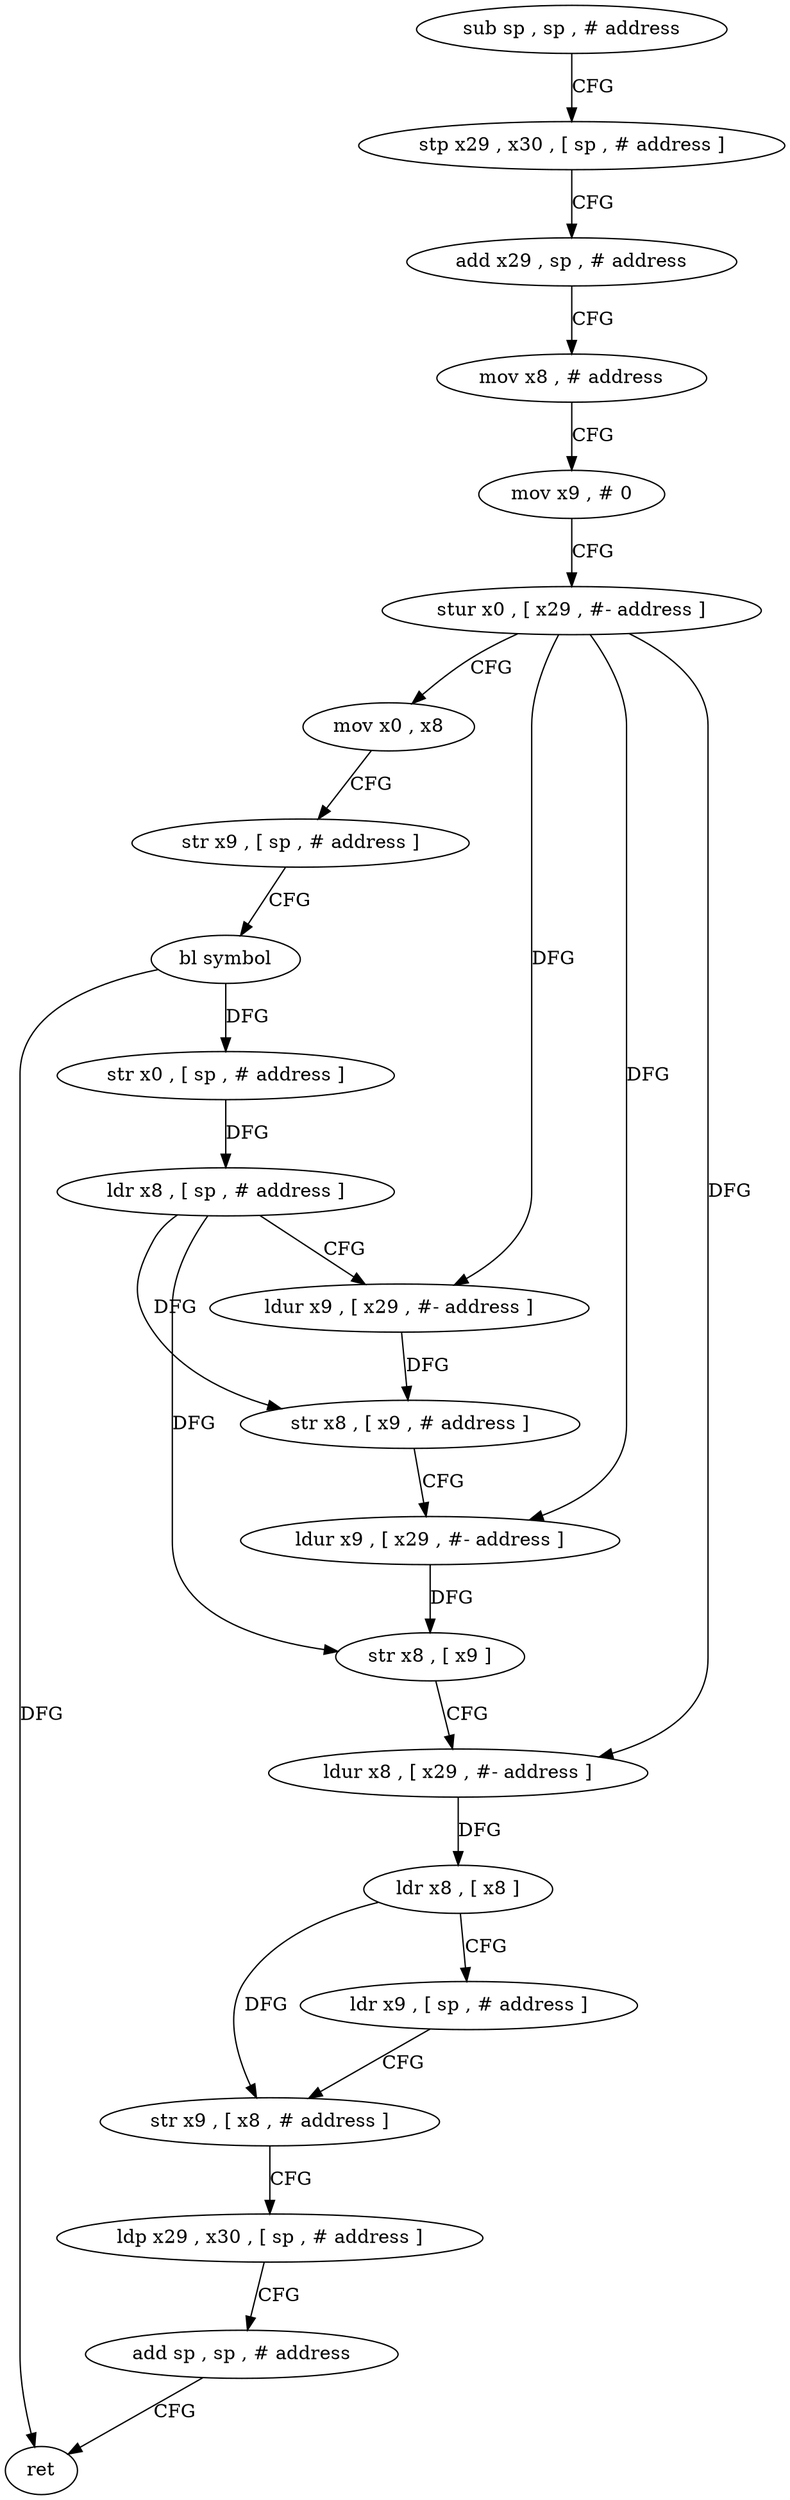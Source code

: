 digraph "func" {
"4203804" [label = "sub sp , sp , # address" ]
"4203808" [label = "stp x29 , x30 , [ sp , # address ]" ]
"4203812" [label = "add x29 , sp , # address" ]
"4203816" [label = "mov x8 , # address" ]
"4203820" [label = "mov x9 , # 0" ]
"4203824" [label = "stur x0 , [ x29 , #- address ]" ]
"4203828" [label = "mov x0 , x8" ]
"4203832" [label = "str x9 , [ sp , # address ]" ]
"4203836" [label = "bl symbol" ]
"4203840" [label = "str x0 , [ sp , # address ]" ]
"4203844" [label = "ldr x8 , [ sp , # address ]" ]
"4203848" [label = "ldur x9 , [ x29 , #- address ]" ]
"4203852" [label = "str x8 , [ x9 , # address ]" ]
"4203856" [label = "ldur x9 , [ x29 , #- address ]" ]
"4203860" [label = "str x8 , [ x9 ]" ]
"4203864" [label = "ldur x8 , [ x29 , #- address ]" ]
"4203868" [label = "ldr x8 , [ x8 ]" ]
"4203872" [label = "ldr x9 , [ sp , # address ]" ]
"4203876" [label = "str x9 , [ x8 , # address ]" ]
"4203880" [label = "ldp x29 , x30 , [ sp , # address ]" ]
"4203884" [label = "add sp , sp , # address" ]
"4203888" [label = "ret" ]
"4203804" -> "4203808" [ label = "CFG" ]
"4203808" -> "4203812" [ label = "CFG" ]
"4203812" -> "4203816" [ label = "CFG" ]
"4203816" -> "4203820" [ label = "CFG" ]
"4203820" -> "4203824" [ label = "CFG" ]
"4203824" -> "4203828" [ label = "CFG" ]
"4203824" -> "4203848" [ label = "DFG" ]
"4203824" -> "4203856" [ label = "DFG" ]
"4203824" -> "4203864" [ label = "DFG" ]
"4203828" -> "4203832" [ label = "CFG" ]
"4203832" -> "4203836" [ label = "CFG" ]
"4203836" -> "4203840" [ label = "DFG" ]
"4203836" -> "4203888" [ label = "DFG" ]
"4203840" -> "4203844" [ label = "DFG" ]
"4203844" -> "4203848" [ label = "CFG" ]
"4203844" -> "4203852" [ label = "DFG" ]
"4203844" -> "4203860" [ label = "DFG" ]
"4203848" -> "4203852" [ label = "DFG" ]
"4203852" -> "4203856" [ label = "CFG" ]
"4203856" -> "4203860" [ label = "DFG" ]
"4203860" -> "4203864" [ label = "CFG" ]
"4203864" -> "4203868" [ label = "DFG" ]
"4203868" -> "4203872" [ label = "CFG" ]
"4203868" -> "4203876" [ label = "DFG" ]
"4203872" -> "4203876" [ label = "CFG" ]
"4203876" -> "4203880" [ label = "CFG" ]
"4203880" -> "4203884" [ label = "CFG" ]
"4203884" -> "4203888" [ label = "CFG" ]
}
